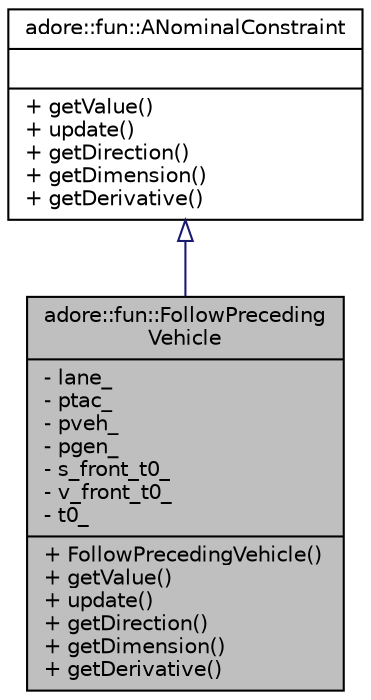 digraph "adore::fun::FollowPrecedingVehicle"
{
 // LATEX_PDF_SIZE
  edge [fontname="Helvetica",fontsize="10",labelfontname="Helvetica",labelfontsize="10"];
  node [fontname="Helvetica",fontsize="10",shape=record];
  Node1 [label="{adore::fun::FollowPreceding\lVehicle\n|- lane_\l- ptac_\l- pveh_\l- pgen_\l- s_front_t0_\l- v_front_t0_\l- t0_\l|+ FollowPrecedingVehicle()\l+ getValue()\l+ update()\l+ getDirection()\l+ getDimension()\l+ getDerivative()\l}",height=0.2,width=0.4,color="black", fillcolor="grey75", style="filled", fontcolor="black",tooltip=" "];
  Node2 -> Node1 [dir="back",color="midnightblue",fontsize="10",style="solid",arrowtail="onormal",fontname="Helvetica"];
  Node2 [label="{adore::fun::ANominalConstraint\n||+ getValue()\l+ update()\l+ getDirection()\l+ getDimension()\l+ getDerivative()\l}",height=0.2,width=0.4,color="black", fillcolor="white", style="filled",URL="$classadore_1_1fun_1_1ANominalConstraint.html",tooltip=" "];
}
